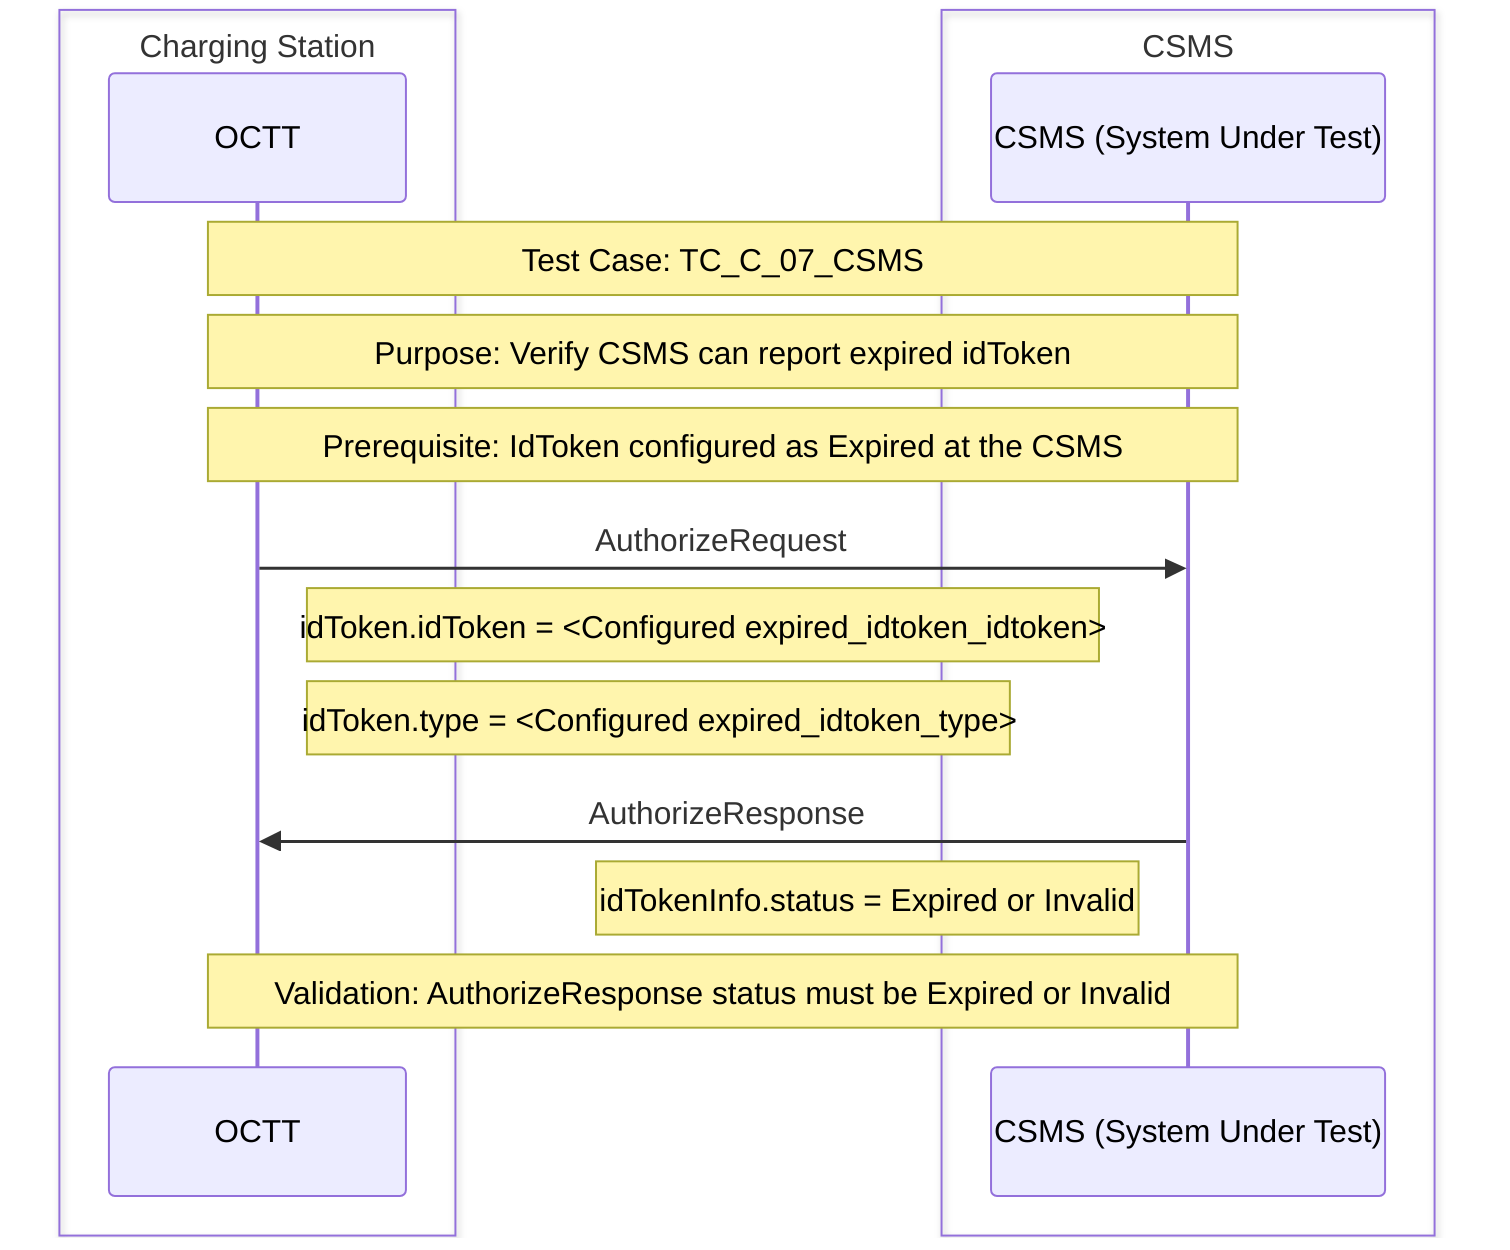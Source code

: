 sequenceDiagram
    box Charging Station
        participant OCTT as OCTT
    end
    box CSMS
        participant CSMS as CSMS (System Under Test)
    end
    
    Note over OCTT,CSMS: Test Case: TC_C_07_CSMS
    Note over OCTT,CSMS: Purpose: Verify CSMS can report expired idToken
    
    Note over OCTT,CSMS: Prerequisite: IdToken configured as Expired at the CSMS
    
    OCTT->>CSMS: AuthorizeRequest
    Note right of OCTT: idToken.idToken = <Configured expired_idtoken_idtoken>
    Note right of OCTT: idToken.type = <Configured expired_idtoken_type>
    
    CSMS->>OCTT: AuthorizeResponse
    Note left of CSMS: idTokenInfo.status = Expired or Invalid
    
    Note over OCTT,CSMS: Validation: AuthorizeResponse status must be Expired or Invalid